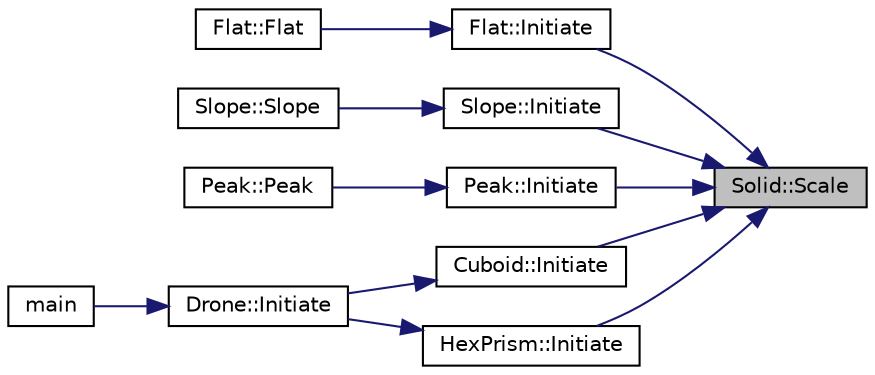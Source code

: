 digraph "Solid::Scale"
{
 // LATEX_PDF_SIZE
  edge [fontname="Helvetica",fontsize="10",labelfontname="Helvetica",labelfontsize="10"];
  node [fontname="Helvetica",fontsize="10",shape=record];
  rankdir="RL";
  Node1 [label="Solid::Scale",height=0.2,width=0.4,color="black", fillcolor="grey75", style="filled", fontcolor="black",tooltip="Skalowanie punktu przez wektor skali danej bryły Zwraca współrzędne przeskalowanego punktu."];
  Node1 -> Node2 [dir="back",color="midnightblue",fontsize="10",style="solid",fontname="Helvetica"];
  Node2 [label="Flat::Initiate",height=0.2,width=0.4,color="black", fillcolor="white", style="filled",URL="$class_flat.html#a3e5c41d54744de87c604203cf16f62e0",tooltip="Tworzenie plaskowyzu według bryły wzorcowej i skali."];
  Node2 -> Node3 [dir="back",color="midnightblue",fontsize="10",style="solid",fontname="Helvetica"];
  Node3 [label="Flat::Flat",height=0.2,width=0.4,color="black", fillcolor="white", style="filled",URL="$class_flat.html#ab87ce4135217e4b1a4063c62bfe883e1",tooltip="Konstruktor tworzenia nowego plaskowyzu z danymi parametrami."];
  Node1 -> Node4 [dir="back",color="midnightblue",fontsize="10",style="solid",fontname="Helvetica"];
  Node4 [label="Slope::Initiate",height=0.2,width=0.4,color="black", fillcolor="white", style="filled",URL="$class_slope.html#a7b5acd1c74ba803220a6d6af7b057650",tooltip="Tworzenie gory z grania według bryły wzorcowej i skali."];
  Node4 -> Node5 [dir="back",color="midnightblue",fontsize="10",style="solid",fontname="Helvetica"];
  Node5 [label="Slope::Slope",height=0.2,width=0.4,color="black", fillcolor="white", style="filled",URL="$class_slope.html#a187e6525600f2ce5e832972dd8c717f2",tooltip="Konstruktor tworzenia nowej gory z grania z danymi parametrami."];
  Node1 -> Node6 [dir="back",color="midnightblue",fontsize="10",style="solid",fontname="Helvetica"];
  Node6 [label="Peak::Initiate",height=0.2,width=0.4,color="black", fillcolor="white", style="filled",URL="$class_peak.html#a90a8ba21b8684b1ee071821074e129fc",tooltip="Tworzenie gory ze szczytem według bryły wzorcowej i skali."];
  Node6 -> Node7 [dir="back",color="midnightblue",fontsize="10",style="solid",fontname="Helvetica"];
  Node7 [label="Peak::Peak",height=0.2,width=0.4,color="black", fillcolor="white", style="filled",URL="$class_peak.html#a594bf4b173e2aee015d72f3c6c95101c",tooltip="Konstruktor tworzenia nowej gory ze szczytem z danymi parametrami."];
  Node1 -> Node8 [dir="back",color="midnightblue",fontsize="10",style="solid",fontname="Helvetica"];
  Node8 [label="Cuboid::Initiate",height=0.2,width=0.4,color="black", fillcolor="white", style="filled",URL="$class_cuboid.html#a29cb59f4f6f3105879dd37274d1b58fc",tooltip="Tworzenie prostopadłościanu według bryły wzorcowej i skali."];
  Node8 -> Node9 [dir="back",color="midnightblue",fontsize="10",style="solid",fontname="Helvetica"];
  Node9 [label="Drone::Initiate",height=0.2,width=0.4,color="black", fillcolor="white", style="filled",URL="$class_drone.html#a4f9ab4d6a458e5a65507545e59c401fa",tooltip="Tworzenie drona według brył wzorcowych jego elementów, współrzędnych położenia i kątu obrotu."];
  Node9 -> Node10 [dir="back",color="midnightblue",fontsize="10",style="solid",fontname="Helvetica"];
  Node10 [label="main",height=0.2,width=0.4,color="black", fillcolor="white", style="filled",URL="$app_2main_8cpp.html#ae66f6b31b5ad750f1fe042a706a4e3d4",tooltip=" "];
  Node1 -> Node11 [dir="back",color="midnightblue",fontsize="10",style="solid",fontname="Helvetica"];
  Node11 [label="HexPrism::Initiate",height=0.2,width=0.4,color="black", fillcolor="white", style="filled",URL="$class_hex_prism.html#a6170c84fd33d2123756204a8b4eaec65",tooltip="Tworzenie graniastosłupa według bryły wzorcowej i skali."];
  Node11 -> Node9 [dir="back",color="midnightblue",fontsize="10",style="solid",fontname="Helvetica"];
}
